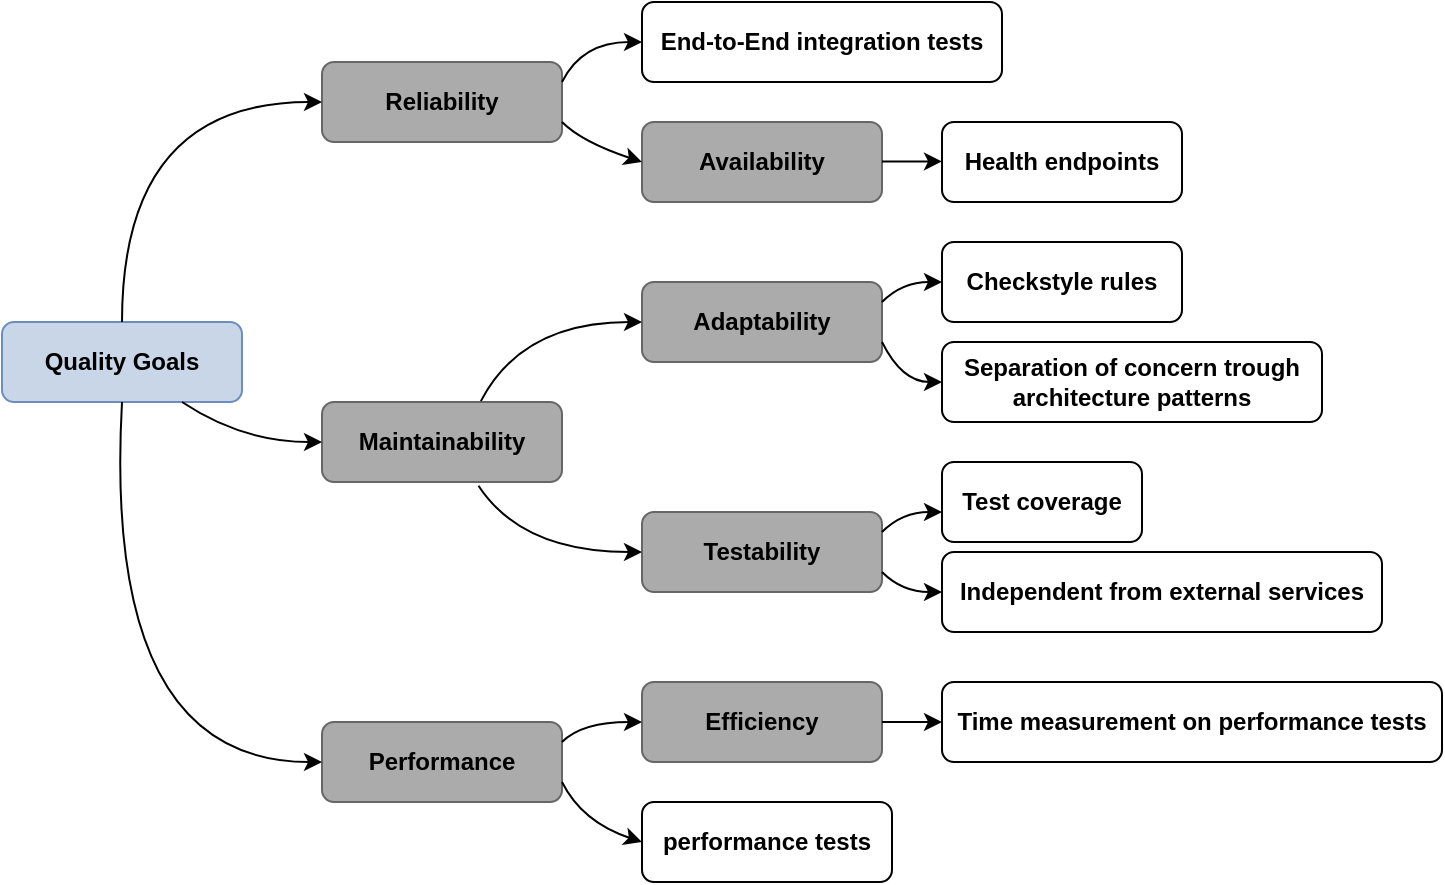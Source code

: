 <mxfile version="24.6.2" type="device">
  <diagram name="Seite-1" id="y4IM1ZsuZHMHRTIgqcva">
    <mxGraphModel dx="1310" dy="908" grid="1" gridSize="10" guides="1" tooltips="1" connect="1" arrows="1" fold="1" page="1" pageScale="1" pageWidth="827" pageHeight="1169" math="0" shadow="0">
      <root>
        <mxCell id="0" />
        <mxCell id="1" parent="0" />
        <mxCell id="q4JSehxmCGFXWw7xhAUl-3" value="Quality Goals" style="shape=rect;html=1;rounded=1;whiteSpace=wrap;align=center;fillColor=#C9D6E8;strokeColor=#6c8ebf;fontStyle=1;fontColor=#000000;" vertex="1" parent="1">
          <mxGeometry x="450" y="470" width="120" height="40" as="geometry" />
        </mxCell>
        <mxCell id="q4JSehxmCGFXWw7xhAUl-4" value="Reliability" style="shape=rect;html=1;rounded=1;whiteSpace=wrap;align=center;fillColor=#ABABAB;strokeColor=#666666;fontStyle=1;fontColor=#000000;" vertex="1" parent="1">
          <mxGeometry x="610" y="340" width="120" height="40" as="geometry" />
        </mxCell>
        <mxCell id="q4JSehxmCGFXWw7xhAUl-5" value="Maintainability" style="shape=rect;html=1;rounded=1;whiteSpace=wrap;align=center;fillColor=#ababab;strokeColor=#666666;fontStyle=1;fontColor=#000000;" vertex="1" parent="1">
          <mxGeometry x="610" y="510" width="120" height="40" as="geometry" />
        </mxCell>
        <mxCell id="q4JSehxmCGFXWw7xhAUl-6" value="Performance" style="shape=rect;html=1;rounded=1;whiteSpace=wrap;align=center;fillColor=#ababab;strokeColor=#666666;fontStyle=1;fontColor=#000000;" vertex="1" parent="1">
          <mxGeometry x="610" y="670" width="120" height="40" as="geometry" />
        </mxCell>
        <mxCell id="q4JSehxmCGFXWw7xhAUl-7" value="Availability" style="shape=rect;html=1;rounded=1;whiteSpace=wrap;align=center;fillColor=#ABABAB;strokeColor=#666666;fontStyle=1;fontColor=#000000;" vertex="1" parent="1">
          <mxGeometry x="770" y="370" width="120" height="40" as="geometry" />
        </mxCell>
        <mxCell id="q4JSehxmCGFXWw7xhAUl-8" value="Adaptability" style="shape=rect;html=1;rounded=1;whiteSpace=wrap;align=center;fillColor=#ABABAB;strokeColor=#666666;fontStyle=1;fontColor=#000000;" vertex="1" parent="1">
          <mxGeometry x="770" y="450" width="120" height="40" as="geometry" />
        </mxCell>
        <mxCell id="q4JSehxmCGFXWw7xhAUl-9" value="Testability" style="shape=rect;html=1;rounded=1;whiteSpace=wrap;align=center;fillColor=#ABABAB;strokeColor=#666666;fontStyle=1;fontColor=#000000;" vertex="1" parent="1">
          <mxGeometry x="770" y="565" width="120" height="40" as="geometry" />
        </mxCell>
        <mxCell id="q4JSehxmCGFXWw7xhAUl-10" value="Efficiency" style="shape=rect;html=1;rounded=1;whiteSpace=wrap;align=center;fillColor=#ababab;strokeColor=#666666;fontStyle=1;fontColor=#000000;" vertex="1" parent="1">
          <mxGeometry x="770" y="650" width="120" height="40" as="geometry" />
        </mxCell>
        <mxCell id="q4JSehxmCGFXWw7xhAUl-11" value="" style="endArrow=classic;html=1;rounded=0;curved=1;entryX=0;entryY=0.5;entryDx=0;entryDy=0;exitX=0.5;exitY=0;exitDx=0;exitDy=0;" edge="1" parent="1" source="q4JSehxmCGFXWw7xhAUl-3" target="q4JSehxmCGFXWw7xhAUl-4">
          <mxGeometry width="50" height="50" relative="1" as="geometry">
            <mxPoint x="540" y="470" as="sourcePoint" />
            <mxPoint x="590" y="420" as="targetPoint" />
            <Array as="points">
              <mxPoint x="510" y="360" />
            </Array>
          </mxGeometry>
        </mxCell>
        <mxCell id="q4JSehxmCGFXWw7xhAUl-12" value="" style="endArrow=classic;html=1;rounded=0;curved=1;entryX=0;entryY=0.5;entryDx=0;entryDy=0;exitX=0.5;exitY=1;exitDx=0;exitDy=0;" edge="1" parent="1" source="q4JSehxmCGFXWw7xhAUl-3" target="q4JSehxmCGFXWw7xhAUl-6">
          <mxGeometry width="50" height="50" relative="1" as="geometry">
            <mxPoint x="570" y="600" as="sourcePoint" />
            <mxPoint x="640" y="520" as="targetPoint" />
            <Array as="points">
              <mxPoint x="500" y="690" />
            </Array>
          </mxGeometry>
        </mxCell>
        <mxCell id="q4JSehxmCGFXWw7xhAUl-13" value="" style="endArrow=classic;html=1;rounded=0;exitX=0.75;exitY=1;exitDx=0;exitDy=0;entryX=0;entryY=0.5;entryDx=0;entryDy=0;curved=1;" edge="1" parent="1" source="q4JSehxmCGFXWw7xhAUl-3" target="q4JSehxmCGFXWw7xhAUl-5">
          <mxGeometry width="50" height="50" relative="1" as="geometry">
            <mxPoint x="460" y="450" as="sourcePoint" />
            <mxPoint x="510" y="400" as="targetPoint" />
            <Array as="points">
              <mxPoint x="570" y="530" />
            </Array>
          </mxGeometry>
        </mxCell>
        <mxCell id="q4JSehxmCGFXWw7xhAUl-14" value="End-to-End integration tests" style="shape=rect;html=1;rounded=1;whiteSpace=wrap;align=center;fontStyle=1;" vertex="1" parent="1">
          <mxGeometry x="770" y="310" width="180" height="40" as="geometry" />
        </mxCell>
        <mxCell id="q4JSehxmCGFXWw7xhAUl-15" value="Health endpoints" style="shape=rect;html=1;rounded=1;whiteSpace=wrap;align=center;fontStyle=1;" vertex="1" parent="1">
          <mxGeometry x="920" y="370" width="120" height="40" as="geometry" />
        </mxCell>
        <mxCell id="q4JSehxmCGFXWw7xhAUl-16" value="Checkstyle rules" style="shape=rect;html=1;rounded=1;whiteSpace=wrap;align=center;fontStyle=1;" vertex="1" parent="1">
          <mxGeometry x="920" y="430" width="120" height="40" as="geometry" />
        </mxCell>
        <mxCell id="q4JSehxmCGFXWw7xhAUl-17" value="Separation of concern trough architecture patterns" style="shape=rect;html=1;rounded=1;whiteSpace=wrap;align=center;fontStyle=1;" vertex="1" parent="1">
          <mxGeometry x="920" y="480" width="190" height="40" as="geometry" />
        </mxCell>
        <mxCell id="q4JSehxmCGFXWw7xhAUl-18" value="Test coverage" style="shape=rect;html=1;rounded=1;whiteSpace=wrap;align=center;fontStyle=1;" vertex="1" parent="1">
          <mxGeometry x="920" y="540" width="100" height="40" as="geometry" />
        </mxCell>
        <mxCell id="q4JSehxmCGFXWw7xhAUl-19" value="Independent from external services" style="shape=rect;html=1;rounded=1;whiteSpace=wrap;align=center;fontStyle=1;" vertex="1" parent="1">
          <mxGeometry x="920" y="585" width="220" height="40" as="geometry" />
        </mxCell>
        <mxCell id="q4JSehxmCGFXWw7xhAUl-20" value="Time measurement on performance tests" style="shape=rect;html=1;rounded=1;whiteSpace=wrap;align=center;fontStyle=1;" vertex="1" parent="1">
          <mxGeometry x="920" y="650" width="250" height="40" as="geometry" />
        </mxCell>
        <mxCell id="q4JSehxmCGFXWw7xhAUl-21" value="performance tests" style="shape=rect;html=1;rounded=1;whiteSpace=wrap;align=center;fontStyle=1;" vertex="1" parent="1">
          <mxGeometry x="770" y="710" width="125" height="40" as="geometry" />
        </mxCell>
        <mxCell id="q4JSehxmCGFXWw7xhAUl-22" value="" style="endArrow=classic;html=1;rounded=0;exitX=0.662;exitY=-0.011;exitDx=0;exitDy=0;entryX=0;entryY=0.5;entryDx=0;entryDy=0;curved=1;exitPerimeter=0;" edge="1" parent="1" source="q4JSehxmCGFXWw7xhAUl-5" target="q4JSehxmCGFXWw7xhAUl-8">
          <mxGeometry width="50" height="50" relative="1" as="geometry">
            <mxPoint x="550" y="520" as="sourcePoint" />
            <mxPoint x="620" y="540" as="targetPoint" />
            <Array as="points">
              <mxPoint x="710" y="470" />
            </Array>
          </mxGeometry>
        </mxCell>
        <mxCell id="q4JSehxmCGFXWw7xhAUl-23" value="" style="endArrow=classic;html=1;rounded=0;exitX=0.652;exitY=1.046;exitDx=0;exitDy=0;entryX=0;entryY=0.5;entryDx=0;entryDy=0;curved=1;exitPerimeter=0;" edge="1" parent="1" source="q4JSehxmCGFXWw7xhAUl-5" target="q4JSehxmCGFXWw7xhAUl-9">
          <mxGeometry width="50" height="50" relative="1" as="geometry">
            <mxPoint x="699" y="520" as="sourcePoint" />
            <mxPoint x="780" y="480" as="targetPoint" />
            <Array as="points">
              <mxPoint x="710" y="585" />
            </Array>
          </mxGeometry>
        </mxCell>
        <mxCell id="q4JSehxmCGFXWw7xhAUl-24" value="" style="endArrow=classic;html=1;rounded=0;exitX=1;exitY=0.25;exitDx=0;exitDy=0;entryX=0;entryY=0.5;entryDx=0;entryDy=0;curved=1;" edge="1" parent="1" source="q4JSehxmCGFXWw7xhAUl-4" target="q4JSehxmCGFXWw7xhAUl-14">
          <mxGeometry width="50" height="50" relative="1" as="geometry">
            <mxPoint x="699" y="520" as="sourcePoint" />
            <mxPoint x="780" y="480" as="targetPoint" />
            <Array as="points">
              <mxPoint x="740" y="330" />
            </Array>
          </mxGeometry>
        </mxCell>
        <mxCell id="q4JSehxmCGFXWw7xhAUl-25" value="" style="endArrow=classic;html=1;rounded=0;exitX=1;exitY=0.75;exitDx=0;exitDy=0;entryX=0;entryY=0.5;entryDx=0;entryDy=0;curved=1;" edge="1" parent="1" source="q4JSehxmCGFXWw7xhAUl-4" target="q4JSehxmCGFXWw7xhAUl-7">
          <mxGeometry width="50" height="50" relative="1" as="geometry">
            <mxPoint x="740" y="360" as="sourcePoint" />
            <mxPoint x="780" y="340" as="targetPoint" />
            <Array as="points">
              <mxPoint x="740" y="380" />
            </Array>
          </mxGeometry>
        </mxCell>
        <mxCell id="q4JSehxmCGFXWw7xhAUl-26" value="" style="endArrow=classic;html=1;rounded=0;exitX=1;exitY=0.75;exitDx=0;exitDy=0;entryX=0;entryY=0.5;entryDx=0;entryDy=0;curved=1;" edge="1" parent="1" source="q4JSehxmCGFXWw7xhAUl-6" target="q4JSehxmCGFXWw7xhAUl-21">
          <mxGeometry width="50" height="50" relative="1" as="geometry">
            <mxPoint x="680" y="605" as="sourcePoint" />
            <mxPoint x="720" y="625" as="targetPoint" />
            <Array as="points">
              <mxPoint x="740" y="720" />
            </Array>
          </mxGeometry>
        </mxCell>
        <mxCell id="q4JSehxmCGFXWw7xhAUl-27" value="" style="endArrow=classic;html=1;rounded=0;entryX=0;entryY=0.5;entryDx=0;entryDy=0;curved=1;exitX=1;exitY=0.25;exitDx=0;exitDy=0;" edge="1" parent="1" source="q4JSehxmCGFXWw7xhAUl-6" target="q4JSehxmCGFXWw7xhAUl-10">
          <mxGeometry width="50" height="50" relative="1" as="geometry">
            <mxPoint x="740" y="690" as="sourcePoint" />
            <mxPoint x="780" y="740" as="targetPoint" />
            <Array as="points">
              <mxPoint x="740" y="670" />
            </Array>
          </mxGeometry>
        </mxCell>
        <mxCell id="q4JSehxmCGFXWw7xhAUl-28" value="" style="endArrow=classic;html=1;rounded=0;entryX=0;entryY=0.5;entryDx=0;entryDy=0;curved=1;exitX=1;exitY=0.25;exitDx=0;exitDy=0;" edge="1" parent="1" target="q4JSehxmCGFXWw7xhAUl-20">
          <mxGeometry width="50" height="50" relative="1" as="geometry">
            <mxPoint x="890" y="670" as="sourcePoint" />
            <mxPoint x="930" y="660" as="targetPoint" />
            <Array as="points" />
          </mxGeometry>
        </mxCell>
        <mxCell id="q4JSehxmCGFXWw7xhAUl-29" value="" style="endArrow=classic;html=1;rounded=0;entryX=0;entryY=0.5;entryDx=0;entryDy=0;curved=1;exitX=1;exitY=0.25;exitDx=0;exitDy=0;" edge="1" parent="1">
          <mxGeometry width="50" height="50" relative="1" as="geometry">
            <mxPoint x="890" y="389.71" as="sourcePoint" />
            <mxPoint x="920" y="389.71" as="targetPoint" />
            <Array as="points" />
          </mxGeometry>
        </mxCell>
        <mxCell id="q4JSehxmCGFXWw7xhAUl-30" value="" style="endArrow=classic;html=1;rounded=0;entryX=0;entryY=0.5;entryDx=0;entryDy=0;curved=1;exitX=1;exitY=0.25;exitDx=0;exitDy=0;" edge="1" parent="1" target="q4JSehxmCGFXWw7xhAUl-16">
          <mxGeometry width="50" height="50" relative="1" as="geometry">
            <mxPoint x="890" y="460" as="sourcePoint" />
            <mxPoint x="920" y="460" as="targetPoint" />
            <Array as="points">
              <mxPoint x="900" y="450" />
            </Array>
          </mxGeometry>
        </mxCell>
        <mxCell id="q4JSehxmCGFXWw7xhAUl-31" value="" style="endArrow=classic;html=1;rounded=0;entryX=0;entryY=0.5;entryDx=0;entryDy=0;curved=1;exitX=1;exitY=0.25;exitDx=0;exitDy=0;" edge="1" parent="1" target="q4JSehxmCGFXWw7xhAUl-17">
          <mxGeometry width="50" height="50" relative="1" as="geometry">
            <mxPoint x="890" y="480" as="sourcePoint" />
            <mxPoint x="920" y="470" as="targetPoint" />
            <Array as="points">
              <mxPoint x="900" y="500" />
            </Array>
          </mxGeometry>
        </mxCell>
        <mxCell id="q4JSehxmCGFXWw7xhAUl-32" value="" style="endArrow=classic;html=1;rounded=0;entryX=0;entryY=0.5;entryDx=0;entryDy=0;curved=1;exitX=1;exitY=0.75;exitDx=0;exitDy=0;" edge="1" parent="1" source="q4JSehxmCGFXWw7xhAUl-9">
          <mxGeometry width="50" height="50" relative="1" as="geometry">
            <mxPoint x="890" y="585" as="sourcePoint" />
            <mxPoint x="920" y="605" as="targetPoint" />
            <Array as="points">
              <mxPoint x="900" y="605" />
            </Array>
          </mxGeometry>
        </mxCell>
        <mxCell id="q4JSehxmCGFXWw7xhAUl-33" value="" style="endArrow=classic;html=1;rounded=0;entryX=0;entryY=0.5;entryDx=0;entryDy=0;curved=1;exitX=1;exitY=0.25;exitDx=0;exitDy=0;" edge="1" parent="1">
          <mxGeometry width="50" height="50" relative="1" as="geometry">
            <mxPoint x="890" y="575" as="sourcePoint" />
            <mxPoint x="920" y="565" as="targetPoint" />
            <Array as="points">
              <mxPoint x="900" y="565" />
            </Array>
          </mxGeometry>
        </mxCell>
      </root>
    </mxGraphModel>
  </diagram>
</mxfile>
